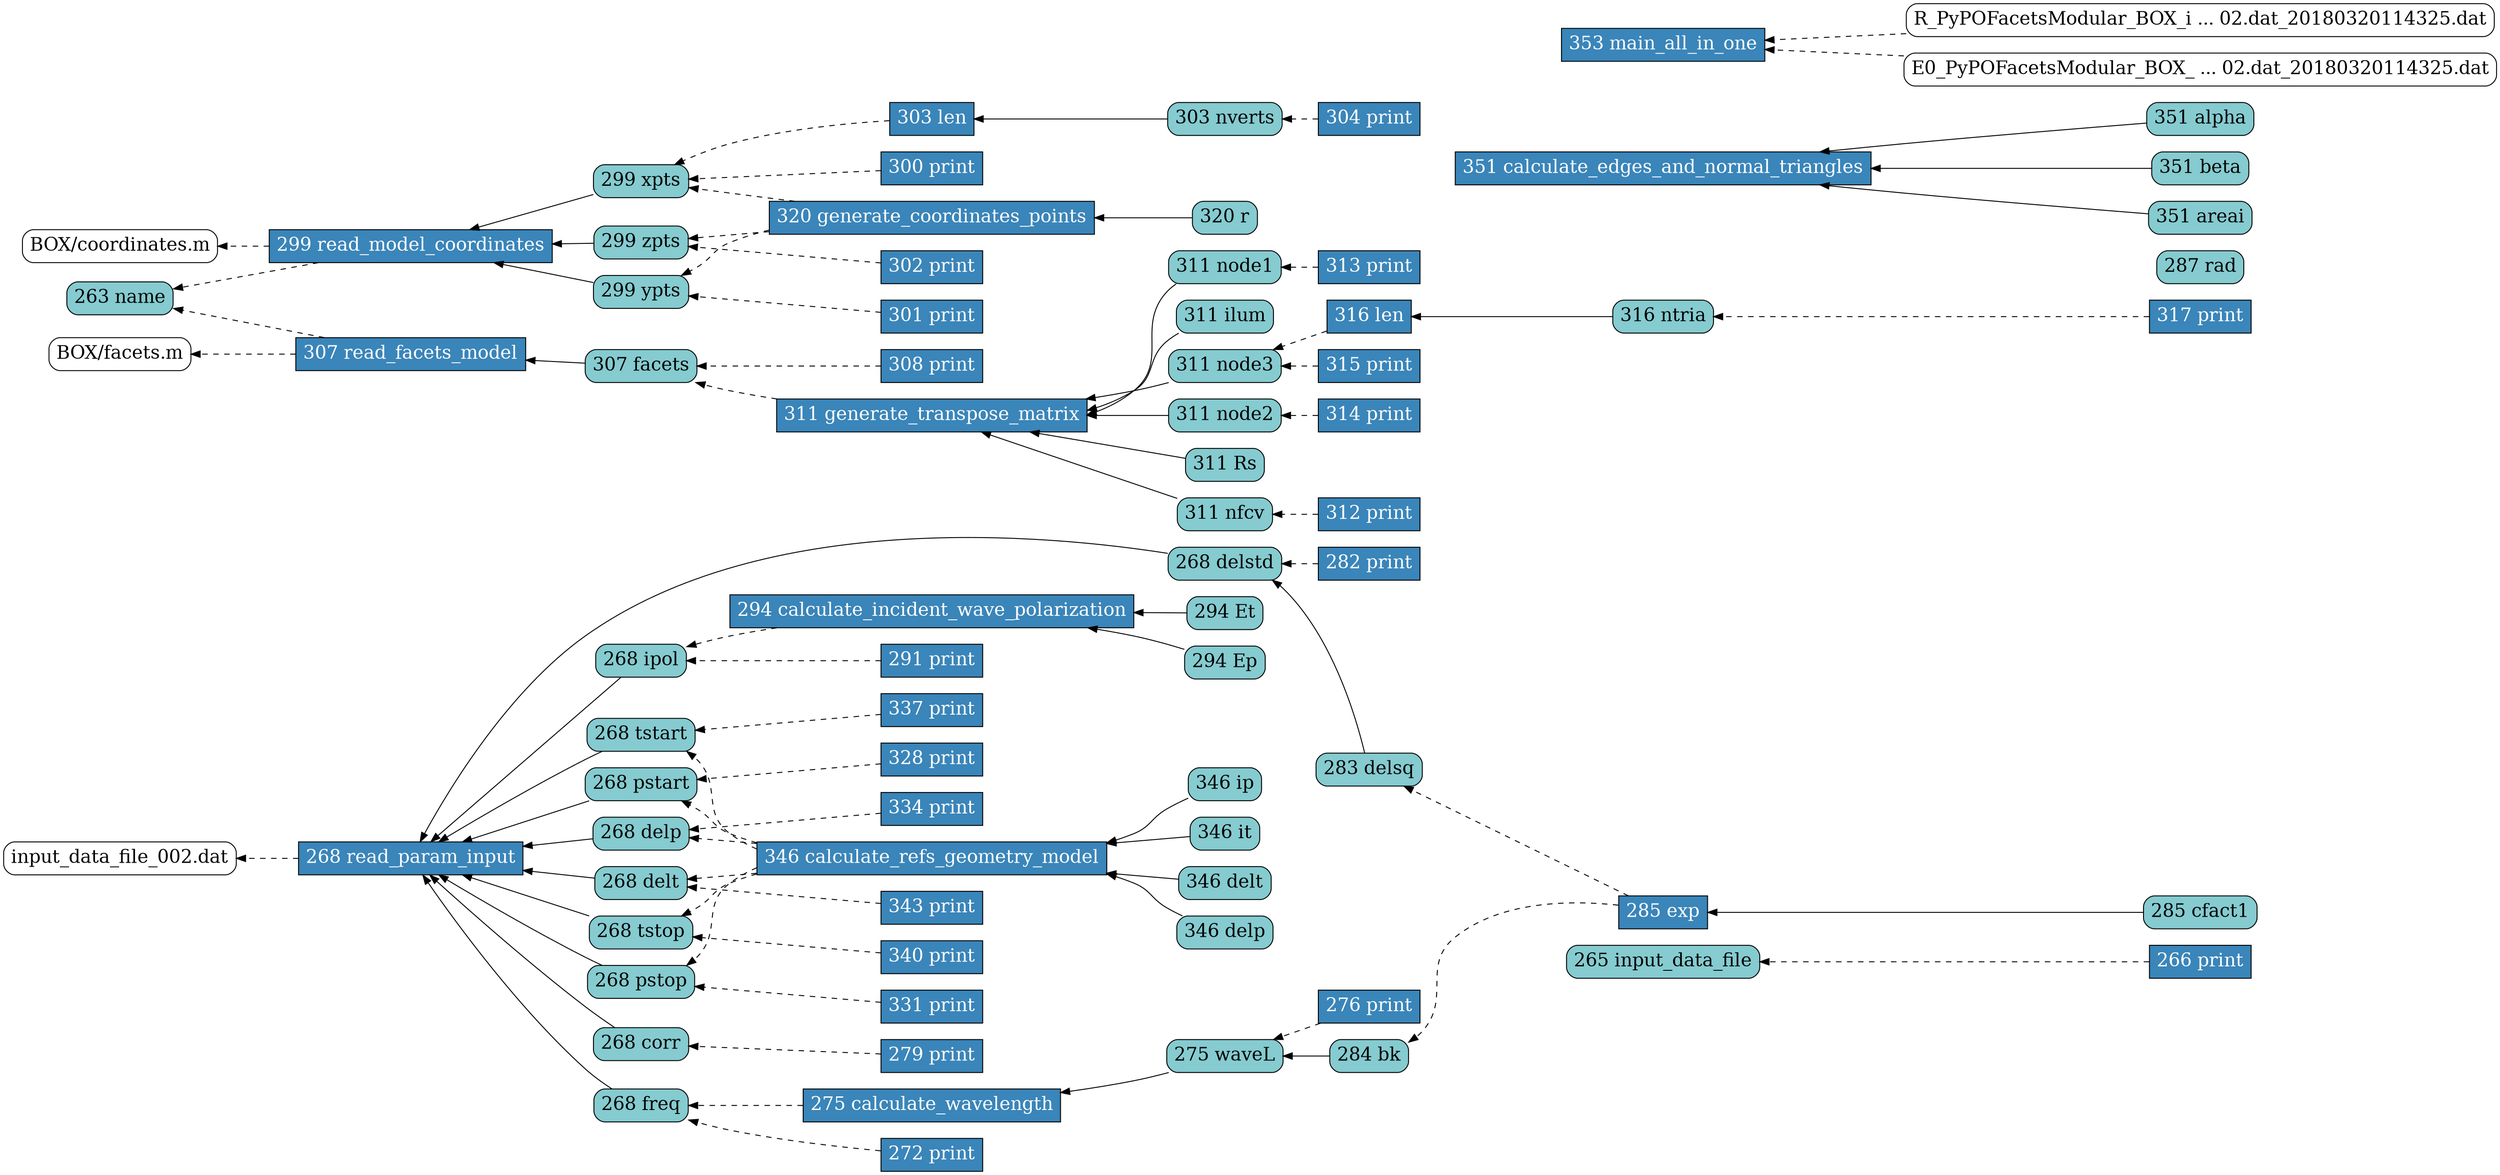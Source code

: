 digraph dependency {
    rankdir=RL;
    node[fontsize=20]
    v_1_46 [label="266 print" fillcolor="#3A85B9" fontcolor="white" shape="box" style="filled"];
    v_1_43 [label="265 input_data_file" fillcolor="#85CBD0" fontcolor="black" shape="box" style="rounded,filled"];
    a_1 [label="input_data_file_002.dat" fillcolor="white" fontcolor="black" shape="box" style="rounded,filled"];
    v_1_222 [label="268 read_param_input" fillcolor="#3A85B9" fontcolor="white" shape="box" style="filled"];
    v_1_223 [label="268 delstd" fillcolor="#85CBD0" fontcolor="black" shape="box" style="rounded,filled"];
    v_1_224 [label="268 ipol" fillcolor="#85CBD0" fontcolor="black" shape="box" style="rounded,filled"];
    v_1_225 [label="268 tstart" fillcolor="#85CBD0" fontcolor="black" shape="box" style="rounded,filled"];
    v_1_226 [label="268 pstart" fillcolor="#85CBD0" fontcolor="black" shape="box" style="rounded,filled"];
    v_1_227 [label="268 delp" fillcolor="#85CBD0" fontcolor="black" shape="box" style="rounded,filled"];
    v_1_228 [label="268 delt" fillcolor="#85CBD0" fontcolor="black" shape="box" style="rounded,filled"];
    v_1_229 [label="268 corr" fillcolor="#85CBD0" fontcolor="black" shape="box" style="rounded,filled"];
    v_1_230 [label="268 tstop" fillcolor="#85CBD0" fontcolor="black" shape="box" style="rounded,filled"];
    v_1_231 [label="268 freq" fillcolor="#85CBD0" fontcolor="black" shape="box" style="rounded,filled"];
    v_1_232 [label="268 pstop" fillcolor="#85CBD0" fontcolor="black" shape="box" style="rounded,filled"];
    v_1_235 [label="272 print" fillcolor="#3A85B9" fontcolor="white" shape="box" style="filled"];
    v_1_241 [label="275 calculate_wavelength" fillcolor="#3A85B9" fontcolor="white" shape="box" style="filled"];
    v_1_242 [label="275 waveL" fillcolor="#85CBD0" fontcolor="black" shape="box" style="rounded,filled"];
    v_1_245 [label="276 print" fillcolor="#3A85B9" fontcolor="white" shape="box" style="filled"];
    v_1_248 [label="279 print" fillcolor="#3A85B9" fontcolor="white" shape="box" style="filled"];
    v_1_252 [label="282 print" fillcolor="#3A85B9" fontcolor="white" shape="box" style="filled"];
    v_1_258 [label="285 exp" fillcolor="#3A85B9" fontcolor="white" shape="box" style="filled"];
    v_1_254 [label="284 bk" fillcolor="#85CBD0" fontcolor="black" shape="box" style="rounded,filled"];
    v_1_253 [label="283 delsq" fillcolor="#85CBD0" fontcolor="black" shape="box" style="rounded,filled"];
    v_1_259 [label="285 cfact1" fillcolor="#85CBD0" fontcolor="black" shape="box" style="rounded,filled"];
    v_1_266 [label="291 print" fillcolor="#3A85B9" fontcolor="white" shape="box" style="filled"];
    v_1_272 [label="294 calculate_incident_wave_polarization" fillcolor="#3A85B9" fontcolor="white" shape="box" style="filled"];
    v_1_273 [label="294 Et" fillcolor="#85CBD0" fontcolor="black" shape="box" style="rounded,filled"];
    v_1_274 [label="294 Ep" fillcolor="#85CBD0" fontcolor="black" shape="box" style="rounded,filled"];
    a_2 [label="BOX/coordinates.m" fillcolor="white" fontcolor="black" shape="box" style="rounded,filled"];
    v_1_300 [label="299 read_model_coordinates" fillcolor="#3A85B9" fontcolor="white" shape="box" style="filled"];
    v_1_42 [label="263 name" fillcolor="#85CBD0" fontcolor="black" shape="box" style="rounded,filled"];
    v_1_301 [label="299 ypts" fillcolor="#85CBD0" fontcolor="black" shape="box" style="rounded,filled"];
    v_1_302 [label="299 xpts" fillcolor="#85CBD0" fontcolor="black" shape="box" style="rounded,filled"];
    v_1_303 [label="299 zpts" fillcolor="#85CBD0" fontcolor="black" shape="box" style="rounded,filled"];
    v_1_307 [label="300 print" fillcolor="#3A85B9" fontcolor="white" shape="box" style="filled"];
    v_1_311 [label="301 print" fillcolor="#3A85B9" fontcolor="white" shape="box" style="filled"];
    v_1_315 [label="302 print" fillcolor="#3A85B9" fontcolor="white" shape="box" style="filled"];
    v_1_319 [label="303 len" fillcolor="#3A85B9" fontcolor="white" shape="box" style="filled"];
    v_1_320 [label="303 nverts" fillcolor="#85CBD0" fontcolor="black" shape="box" style="rounded,filled"];
    v_1_324 [label="304 print" fillcolor="#3A85B9" fontcolor="white" shape="box" style="filled"];
    a_4 [label="BOX/facets.m" fillcolor="white" fontcolor="black" shape="box" style="rounded,filled"];
    v_1_342 [label="307 read_facets_model" fillcolor="#3A85B9" fontcolor="white" shape="box" style="filled"];
    v_1_343 [label="307 facets" fillcolor="#85CBD0" fontcolor="black" shape="box" style="rounded,filled"];
    v_1_347 [label="308 print" fillcolor="#3A85B9" fontcolor="white" shape="box" style="filled"];
    v_1_361 [label="311 generate_transpose_matrix" fillcolor="#3A85B9" fontcolor="white" shape="box" style="filled"];
    v_1_362 [label="311 Rs" fillcolor="#85CBD0" fontcolor="black" shape="box" style="rounded,filled"];
    v_1_363 [label="311 nfcv" fillcolor="#85CBD0" fontcolor="black" shape="box" style="rounded,filled"];
    v_1_364 [label="311 node1" fillcolor="#85CBD0" fontcolor="black" shape="box" style="rounded,filled"];
    v_1_365 [label="311 ilum" fillcolor="#85CBD0" fontcolor="black" shape="box" style="rounded,filled"];
    v_1_366 [label="311 node3" fillcolor="#85CBD0" fontcolor="black" shape="box" style="rounded,filled"];
    v_1_367 [label="311 node2" fillcolor="#85CBD0" fontcolor="black" shape="box" style="rounded,filled"];
    v_1_371 [label="312 print" fillcolor="#3A85B9" fontcolor="white" shape="box" style="filled"];
    v_1_375 [label="313 print" fillcolor="#3A85B9" fontcolor="white" shape="box" style="filled"];
    v_1_379 [label="314 print" fillcolor="#3A85B9" fontcolor="white" shape="box" style="filled"];
    v_1_383 [label="315 print" fillcolor="#3A85B9" fontcolor="white" shape="box" style="filled"];
    v_1_387 [label="316 len" fillcolor="#3A85B9" fontcolor="white" shape="box" style="filled"];
    v_1_388 [label="316 ntria" fillcolor="#85CBD0" fontcolor="black" shape="box" style="rounded,filled"];
    v_1_391 [label="317 print" fillcolor="#3A85B9" fontcolor="white" shape="box" style="filled"];
    v_1_411 [label="320 generate_coordinates_points" fillcolor="#3A85B9" fontcolor="white" shape="box" style="filled"];
    v_1_412 [label="320 r" fillcolor="#85CBD0" fontcolor="black" shape="box" style="rounded,filled"];
    v_1_415 [label="328 print" fillcolor="#3A85B9" fontcolor="white" shape="box" style="filled"];
    v_1_418 [label="331 print" fillcolor="#3A85B9" fontcolor="white" shape="box" style="filled"];
    v_1_421 [label="334 print" fillcolor="#3A85B9" fontcolor="white" shape="box" style="filled"];
    v_1_424 [label="337 print" fillcolor="#3A85B9" fontcolor="white" shape="box" style="filled"];
    v_1_427 [label="340 print" fillcolor="#3A85B9" fontcolor="white" shape="box" style="filled"];
    v_1_430 [label="343 print" fillcolor="#3A85B9" fontcolor="white" shape="box" style="filled"];
    v_1_456 [label="346 calculate_refs_geometry_model" fillcolor="#3A85B9" fontcolor="white" shape="box" style="filled"];
    v_1_261 [label="287 rad" fillcolor="#85CBD0" fontcolor="black" shape="box" style="rounded,filled"];
    v_1_457 [label="346 ip" fillcolor="#85CBD0" fontcolor="black" shape="box" style="rounded,filled"];
    v_1_458 [label="346 it" fillcolor="#85CBD0" fontcolor="black" shape="box" style="rounded,filled"];
    v_1_459 [label="346 delt" fillcolor="#85CBD0" fontcolor="black" shape="box" style="rounded,filled"];
    v_1_460 [label="346 delp" fillcolor="#85CBD0" fontcolor="black" shape="box" style="rounded,filled"];
    v_1_1321 [label="351 calculate_edges_and_normal_triangles" fillcolor="#3A85B9" fontcolor="white" shape="box" style="filled"];
    v_1_1322 [label="351 alpha" fillcolor="#85CBD0" fontcolor="black" shape="box" style="rounded,filled"];
    v_1_1323 [label="351 beta" fillcolor="#85CBD0" fontcolor="black" shape="box" style="rounded,filled"];
    v_1_1324 [label="351 areai" fillcolor="#85CBD0" fontcolor="black" shape="box" style="rounded,filled"];
    a_5 [label="R_PyPOFacetsModular_BOX_i ... 02.dat_20180320114325.dat" fillcolor="white" fontcolor="black" shape="box" style="rounded,filled"];
    a_6 [label="E0_PyPOFacetsModular_BOX_ ... 02.dat_20180320114325.dat" fillcolor="white" fontcolor="black" shape="box" style="rounded,filled"];
    v_1_1524 [label="353 main_all_in_one" fillcolor="#3A85B9" fontcolor="white" shape="box" style="filled"];
    v_1_460 -> v_1_456 [style=""];
    v_1_391 -> v_1_388 [style="dashed"];
    v_1_364 -> v_1_361 [style=""];
    v_1_456 -> v_1_225 [style="dashed"];
    v_1_324 -> v_1_320 [style="dashed"];
    v_1_258 -> v_1_254 [style="dashed"];
    v_1_379 -> v_1_367 [style="dashed"];
    v_1_411 -> v_1_301 [style="dashed"];
    v_1_1323 -> v_1_1321 [style=""];
    v_1_383 -> v_1_366 [style="dashed"];
    v_1_456 -> v_1_230 [style="dashed"];
    v_1_307 -> v_1_302 [style="dashed"];
    v_1_222 -> a_1 [style="dashed"];
    v_1_301 -> v_1_300 [style=""];
    v_1_266 -> v_1_224 [style="dashed"];
    a_5 -> v_1_1524 [style="dashed"];
    v_1_300 -> v_1_42 [style="dashed"];
    v_1_342 -> a_4 [style="dashed"];
    v_1_320 -> v_1_319 [style=""];
    v_1_254 -> v_1_242 [style=""];
    v_1_415 -> v_1_226 [style="dashed"];
    v_1_303 -> v_1_300 [style=""];
    v_1_272 -> v_1_224 [style="dashed"];
    v_1_411 -> v_1_303 [style="dashed"];
    v_1_232 -> v_1_222 [style=""];
    v_1_363 -> v_1_361 [style=""];
    v_1_223 -> v_1_222 [style=""];
    v_1_228 -> v_1_222 [style=""];
    v_1_371 -> v_1_363 [style="dashed"];
    v_1_411 -> v_1_302 [style="dashed"];
    v_1_273 -> v_1_272 [style=""];
    v_1_225 -> v_1_222 [style=""];
    v_1_311 -> v_1_301 [style="dashed"];
    v_1_253 -> v_1_223 [style=""];
    v_1_300 -> a_2 [style="dashed"];
    v_1_1322 -> v_1_1321 [style=""];
    v_1_387 -> v_1_366 [style="dashed"];
    v_1_235 -> v_1_231 [style="dashed"];
    v_1_231 -> v_1_222 [style=""];
    v_1_224 -> v_1_222 [style=""];
    v_1_457 -> v_1_456 [style=""];
    v_1_412 -> v_1_411 [style=""];
    v_1_367 -> v_1_361 [style=""];
    v_1_241 -> v_1_231 [style="dashed"];
    v_1_274 -> v_1_272 [style=""];
    v_1_259 -> v_1_258 [style=""];
    v_1_459 -> v_1_456 [style=""];
    v_1_302 -> v_1_300 [style=""];
    v_1_388 -> v_1_387 [style=""];
    a_6 -> v_1_1524 [style="dashed"];
    v_1_229 -> v_1_222 [style=""];
    v_1_375 -> v_1_364 [style="dashed"];
    v_1_230 -> v_1_222 [style=""];
    v_1_456 -> v_1_227 [style="dashed"];
    v_1_427 -> v_1_230 [style="dashed"];
    v_1_366 -> v_1_361 [style=""];
    v_1_1324 -> v_1_1321 [style=""];
    v_1_315 -> v_1_303 [style="dashed"];
    v_1_248 -> v_1_229 [style="dashed"];
    v_1_245 -> v_1_242 [style="dashed"];
    v_1_319 -> v_1_302 [style="dashed"];
    v_1_242 -> v_1_241 [style=""];
    v_1_342 -> v_1_42 [style="dashed"];
    v_1_347 -> v_1_343 [style="dashed"];
    v_1_362 -> v_1_361 [style=""];
    v_1_361 -> v_1_343 [style="dashed"];
    v_1_458 -> v_1_456 [style=""];
    v_1_421 -> v_1_227 [style="dashed"];
    v_1_430 -> v_1_228 [style="dashed"];
    v_1_456 -> v_1_228 [style="dashed"];
    v_1_424 -> v_1_225 [style="dashed"];
    v_1_343 -> v_1_342 [style=""];
    v_1_418 -> v_1_232 [style="dashed"];
    v_1_226 -> v_1_222 [style=""];
    v_1_46 -> v_1_43 [style="dashed"];
    v_1_258 -> v_1_253 [style="dashed"];
    v_1_456 -> v_1_232 [style="dashed"];
    v_1_456 -> v_1_226 [style="dashed"];
    v_1_252 -> v_1_223 [style="dashed"];
    v_1_227 -> v_1_222 [style=""];
    v_1_365 -> v_1_361 [style=""];
}
